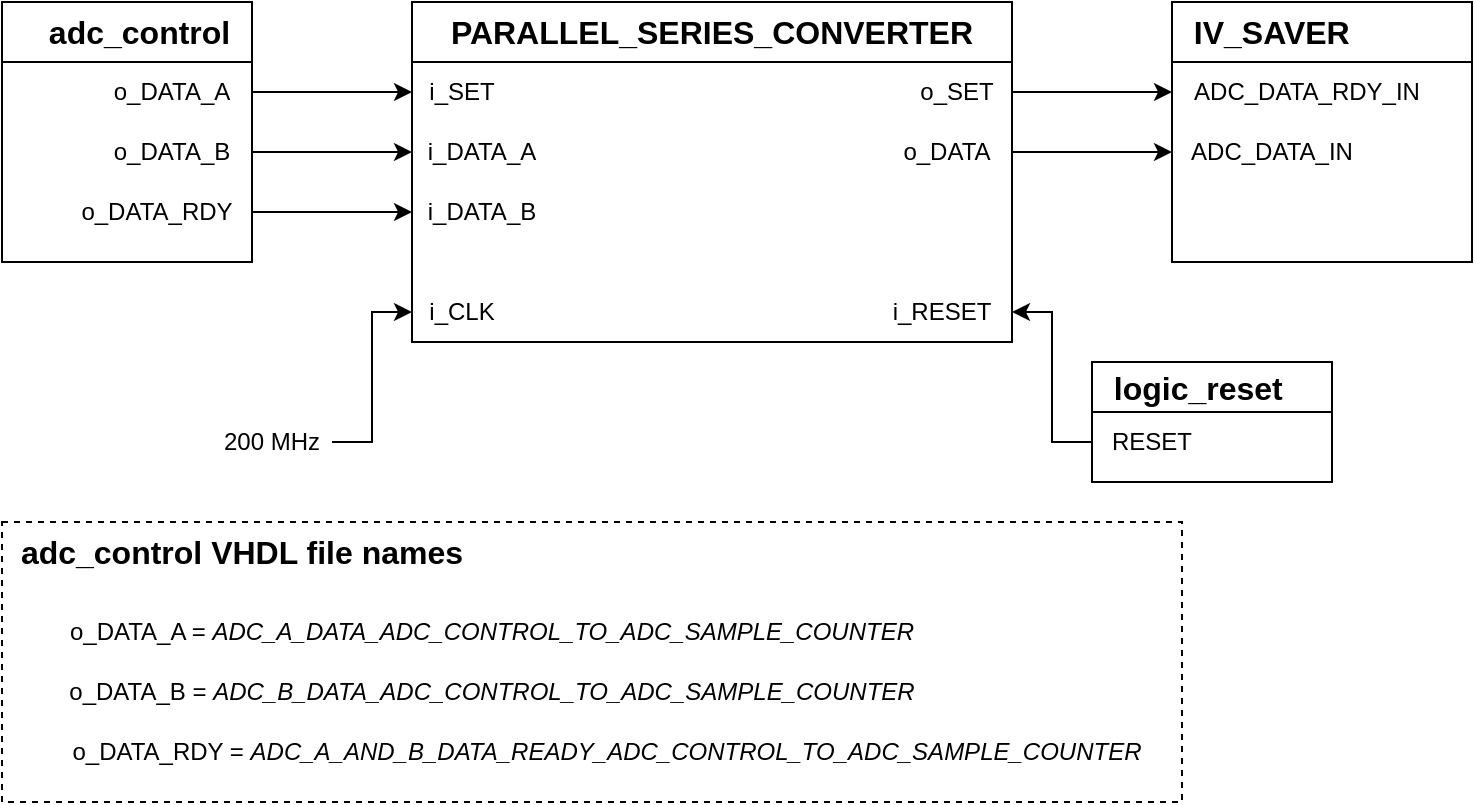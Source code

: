 <mxfile version="24.8.6">
  <diagram name="Side-1" id="Y83v_ZjxbPqoGcF2XBOz">
    <mxGraphModel dx="1195" dy="650" grid="1" gridSize="5" guides="1" tooltips="1" connect="1" arrows="1" fold="1" page="1" pageScale="1" pageWidth="827" pageHeight="1169" math="0" shadow="0">
      <root>
        <mxCell id="0" />
        <mxCell id="1" parent="0" />
        <mxCell id="CzOxM3u5IwbkqvRklhfL-35" value="" style="rounded=0;whiteSpace=wrap;html=1;fillColor=none;dashed=1;" vertex="1" parent="1">
          <mxGeometry x="75" y="420" width="590" height="140" as="geometry" />
        </mxCell>
        <mxCell id="CzOxM3u5IwbkqvRklhfL-1" value="&lt;font style=&quot;font-size: 16px;&quot;&gt;PARALLEL_SERIES_CONVERTER&lt;/font&gt;" style="swimlane;whiteSpace=wrap;html=1;startSize=30;" vertex="1" parent="1">
          <mxGeometry x="280" y="160" width="300" height="170" as="geometry" />
        </mxCell>
        <mxCell id="CzOxM3u5IwbkqvRklhfL-2" value="i_SET" style="text;html=1;align=center;verticalAlign=middle;whiteSpace=wrap;rounded=0;" vertex="1" parent="CzOxM3u5IwbkqvRklhfL-1">
          <mxGeometry y="30" width="50" height="30" as="geometry" />
        </mxCell>
        <mxCell id="CzOxM3u5IwbkqvRklhfL-3" value="i_DATA_A" style="text;html=1;align=center;verticalAlign=middle;whiteSpace=wrap;rounded=0;" vertex="1" parent="CzOxM3u5IwbkqvRklhfL-1">
          <mxGeometry y="60" width="70" height="30" as="geometry" />
        </mxCell>
        <mxCell id="CzOxM3u5IwbkqvRklhfL-4" value="i_DATA_B" style="text;html=1;align=center;verticalAlign=middle;whiteSpace=wrap;rounded=0;" vertex="1" parent="CzOxM3u5IwbkqvRklhfL-1">
          <mxGeometry y="90" width="70" height="30" as="geometry" />
        </mxCell>
        <mxCell id="CzOxM3u5IwbkqvRklhfL-5" value="i_RESET" style="text;html=1;align=center;verticalAlign=middle;whiteSpace=wrap;rounded=0;rotation=0;" vertex="1" parent="CzOxM3u5IwbkqvRklhfL-1">
          <mxGeometry x="230" y="140" width="70" height="30" as="geometry" />
        </mxCell>
        <mxCell id="CzOxM3u5IwbkqvRklhfL-6" value="i_CLK" style="text;html=1;align=center;verticalAlign=middle;whiteSpace=wrap;rounded=0;" vertex="1" parent="CzOxM3u5IwbkqvRklhfL-1">
          <mxGeometry y="140" width="50" height="30" as="geometry" />
        </mxCell>
        <mxCell id="CzOxM3u5IwbkqvRklhfL-7" value="o_DATA" style="text;html=1;align=center;verticalAlign=middle;whiteSpace=wrap;rounded=0;" vertex="1" parent="CzOxM3u5IwbkqvRklhfL-1">
          <mxGeometry x="235" y="60" width="65" height="30" as="geometry" />
        </mxCell>
        <mxCell id="CzOxM3u5IwbkqvRklhfL-8" value="o_SET" style="text;html=1;align=center;verticalAlign=middle;whiteSpace=wrap;rounded=0;" vertex="1" parent="CzOxM3u5IwbkqvRklhfL-1">
          <mxGeometry x="245" y="30" width="55" height="30" as="geometry" />
        </mxCell>
        <mxCell id="CzOxM3u5IwbkqvRklhfL-10" value="&lt;font style=&quot;font-size: 16px;&quot;&gt;&amp;nbsp; logic_reset&lt;/font&gt;" style="swimlane;whiteSpace=wrap;html=1;align=left;startSize=25;" vertex="1" parent="1">
          <mxGeometry x="620" y="340" width="120" height="60" as="geometry" />
        </mxCell>
        <mxCell id="CzOxM3u5IwbkqvRklhfL-14" value="RESET" style="text;html=1;align=center;verticalAlign=middle;whiteSpace=wrap;rounded=0;rotation=0;" vertex="1" parent="CzOxM3u5IwbkqvRklhfL-10">
          <mxGeometry y="25" width="60" height="30" as="geometry" />
        </mxCell>
        <mxCell id="CzOxM3u5IwbkqvRklhfL-16" style="edgeStyle=orthogonalEdgeStyle;rounded=0;orthogonalLoop=1;jettySize=auto;html=1;entryX=0;entryY=0.5;entryDx=0;entryDy=0;" edge="1" parent="1" source="CzOxM3u5IwbkqvRklhfL-12" target="CzOxM3u5IwbkqvRklhfL-6">
          <mxGeometry relative="1" as="geometry" />
        </mxCell>
        <mxCell id="CzOxM3u5IwbkqvRklhfL-12" value="200 MHz" style="text;html=1;align=center;verticalAlign=middle;whiteSpace=wrap;rounded=0;" vertex="1" parent="1">
          <mxGeometry x="180" y="365" width="60" height="30" as="geometry" />
        </mxCell>
        <mxCell id="CzOxM3u5IwbkqvRklhfL-15" style="edgeStyle=orthogonalEdgeStyle;rounded=0;orthogonalLoop=1;jettySize=auto;html=1;entryX=1;entryY=0.5;entryDx=0;entryDy=0;" edge="1" parent="1" source="CzOxM3u5IwbkqvRklhfL-14" target="CzOxM3u5IwbkqvRklhfL-5">
          <mxGeometry relative="1" as="geometry" />
        </mxCell>
        <mxCell id="CzOxM3u5IwbkqvRklhfL-17" value="&lt;font style=&quot;font-size: 16px;&quot;&gt;adc_control&amp;nbsp;&amp;nbsp;&lt;/font&gt;" style="swimlane;whiteSpace=wrap;html=1;align=right;startSize=30;" vertex="1" parent="1">
          <mxGeometry x="75" y="160" width="125" height="130" as="geometry" />
        </mxCell>
        <mxCell id="CzOxM3u5IwbkqvRklhfL-19" value="o_DATA_A" style="text;html=1;align=center;verticalAlign=middle;whiteSpace=wrap;rounded=0;" vertex="1" parent="CzOxM3u5IwbkqvRklhfL-17">
          <mxGeometry x="45" y="30" width="80" height="30" as="geometry" />
        </mxCell>
        <mxCell id="CzOxM3u5IwbkqvRklhfL-20" value="o_DATA_B" style="text;html=1;align=center;verticalAlign=middle;whiteSpace=wrap;rounded=0;" vertex="1" parent="CzOxM3u5IwbkqvRklhfL-17">
          <mxGeometry x="45" y="60" width="80" height="30" as="geometry" />
        </mxCell>
        <mxCell id="CzOxM3u5IwbkqvRklhfL-23" value="o_DATA_RDY" style="text;html=1;align=center;verticalAlign=middle;whiteSpace=wrap;rounded=0;" vertex="1" parent="CzOxM3u5IwbkqvRklhfL-17">
          <mxGeometry x="30" y="90" width="95" height="30" as="geometry" />
        </mxCell>
        <mxCell id="CzOxM3u5IwbkqvRklhfL-18" value="o_DATA_A = &lt;i&gt;ADC_A_DATA_ADC_CONTROL_TO_ADC_SAMPLE_COUNTER&lt;/i&gt;" style="text;html=1;align=center;verticalAlign=middle;whiteSpace=wrap;rounded=0;" vertex="1" parent="1">
          <mxGeometry x="100" y="460" width="440" height="30" as="geometry" />
        </mxCell>
        <mxCell id="CzOxM3u5IwbkqvRklhfL-21" value="o_DATA_B = &lt;i&gt;ADC_B_DATA_ADC_CONTROL_TO_ADC_SAMPLE_COUNTER&lt;/i&gt;" style="text;html=1;align=center;verticalAlign=middle;whiteSpace=wrap;rounded=0;" vertex="1" parent="1">
          <mxGeometry x="100" y="490" width="440" height="30" as="geometry" />
        </mxCell>
        <mxCell id="CzOxM3u5IwbkqvRklhfL-22" value="o_DATA_RDY = &lt;i&gt;ADC_A_AND_B_DATA_READY_ADC_CONTROL_TO_ADC_SAMPLE_COUNTER&lt;/i&gt;" style="text;html=1;align=center;verticalAlign=middle;whiteSpace=wrap;rounded=0;" vertex="1" parent="1">
          <mxGeometry x="100" y="520" width="555" height="30" as="geometry" />
        </mxCell>
        <mxCell id="CzOxM3u5IwbkqvRklhfL-24" style="edgeStyle=orthogonalEdgeStyle;rounded=0;orthogonalLoop=1;jettySize=auto;html=1;" edge="1" parent="1" source="CzOxM3u5IwbkqvRklhfL-19" target="CzOxM3u5IwbkqvRklhfL-2">
          <mxGeometry relative="1" as="geometry" />
        </mxCell>
        <mxCell id="CzOxM3u5IwbkqvRklhfL-25" style="edgeStyle=orthogonalEdgeStyle;rounded=0;orthogonalLoop=1;jettySize=auto;html=1;" edge="1" parent="1" source="CzOxM3u5IwbkqvRklhfL-20" target="CzOxM3u5IwbkqvRklhfL-3">
          <mxGeometry relative="1" as="geometry" />
        </mxCell>
        <mxCell id="CzOxM3u5IwbkqvRklhfL-26" style="edgeStyle=orthogonalEdgeStyle;rounded=0;orthogonalLoop=1;jettySize=auto;html=1;" edge="1" parent="1" source="CzOxM3u5IwbkqvRklhfL-23" target="CzOxM3u5IwbkqvRklhfL-4">
          <mxGeometry relative="1" as="geometry" />
        </mxCell>
        <mxCell id="CzOxM3u5IwbkqvRklhfL-36" value="&lt;span style=&quot;font-size: 16px;&quot;&gt;&lt;b&gt;adc_control VHDL file names&lt;/b&gt;&lt;/span&gt;" style="text;html=1;align=center;verticalAlign=middle;whiteSpace=wrap;rounded=0;" vertex="1" parent="1">
          <mxGeometry x="75" y="420" width="240" height="30" as="geometry" />
        </mxCell>
        <mxCell id="CzOxM3u5IwbkqvRklhfL-42" value="&lt;font style=&quot;font-size: 16px;&quot;&gt;&amp;nbsp; IV_SAVER&lt;/font&gt;" style="swimlane;whiteSpace=wrap;html=1;align=left;startSize=30;" vertex="1" parent="1">
          <mxGeometry x="660" y="160" width="150" height="130" as="geometry" />
        </mxCell>
        <mxCell id="CzOxM3u5IwbkqvRklhfL-47" value="ADC_DATA_RDY_IN" style="text;html=1;align=center;verticalAlign=middle;whiteSpace=wrap;rounded=0;" vertex="1" parent="CzOxM3u5IwbkqvRklhfL-42">
          <mxGeometry y="30" width="135" height="30" as="geometry" />
        </mxCell>
        <mxCell id="CzOxM3u5IwbkqvRklhfL-49" value="ADC_DATA_IN" style="text;html=1;align=center;verticalAlign=middle;whiteSpace=wrap;rounded=0;" vertex="1" parent="CzOxM3u5IwbkqvRklhfL-42">
          <mxGeometry y="60" width="100" height="30" as="geometry" />
        </mxCell>
        <mxCell id="CzOxM3u5IwbkqvRklhfL-50" style="edgeStyle=orthogonalEdgeStyle;rounded=0;orthogonalLoop=1;jettySize=auto;html=1;" edge="1" parent="1" source="CzOxM3u5IwbkqvRklhfL-8" target="CzOxM3u5IwbkqvRklhfL-47">
          <mxGeometry relative="1" as="geometry" />
        </mxCell>
        <mxCell id="CzOxM3u5IwbkqvRklhfL-51" style="edgeStyle=orthogonalEdgeStyle;rounded=0;orthogonalLoop=1;jettySize=auto;html=1;" edge="1" parent="1" source="CzOxM3u5IwbkqvRklhfL-7" target="CzOxM3u5IwbkqvRklhfL-49">
          <mxGeometry relative="1" as="geometry" />
        </mxCell>
      </root>
    </mxGraphModel>
  </diagram>
</mxfile>
